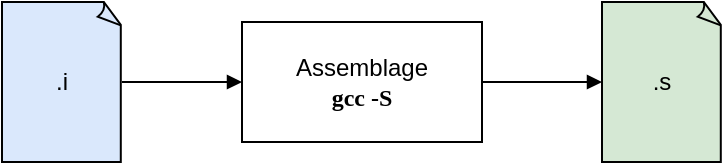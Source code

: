 <mxfile version="22.0.3" type="device">
  <diagram name="Page 1" id="Page-1">
    <mxGraphModel dx="1084" dy="926" grid="1" gridSize="10" guides="1" tooltips="1" connect="1" arrows="1" fold="1" page="1" pageScale="1" pageWidth="800" pageHeight="90" math="0" shadow="0">
      <root>
        <mxCell id="0" />
        <mxCell id="1" parent="0" />
        <UserObject label="" tags="Lien" id="32">
          <mxCell style="vsdxID=60;edgeStyle=none;startArrow=none;endArrow=block;startSize=5;endSize=5;strokeColor=#000000;spacingTop=0;spacingBottom=0;spacingLeft=0;spacingRight=0;verticalAlign=middle;html=1;labelBackgroundColor=#ffffff;rounded=0;" parent="1" source="5N89hjSIK9IrrvgTw9UO-34" target="zOPgCvn7CKchWAFiJJU7-35" edge="1">
            <mxGeometry relative="1" as="geometry">
              <mxPoint x="-1" as="offset" />
              <Array as="points" />
              <mxPoint x="550" y="44.131" as="targetPoint" />
              <mxPoint x="468" y="44.5" as="sourcePoint" />
            </mxGeometry>
          </mxCell>
        </UserObject>
        <UserObject label="" tags="Lien" id="33">
          <mxCell style="vsdxID=59;edgeStyle=none;startArrow=none;endArrow=block;startSize=5;endSize=5;strokeColor=#000000;spacingTop=0;spacingBottom=0;spacingLeft=0;spacingRight=0;verticalAlign=middle;html=1;labelBackgroundColor=#ffffff;rounded=0;exitX=1;exitY=0.5;exitDx=0;exitDy=0;exitPerimeter=0;" parent="1" source="zOPgCvn7CKchWAFiJJU7-34" target="5N89hjSIK9IrrvgTw9UO-34" edge="1">
            <mxGeometry relative="1" as="geometry">
              <mxPoint x="-1" as="offset" />
              <Array as="points" />
              <mxPoint x="258" y="44.134" as="sourcePoint" />
              <mxPoint x="337" y="44.5" as="targetPoint" />
            </mxGeometry>
          </mxCell>
        </UserObject>
        <UserObject label="" tags="Diagramme_de_flux Lien" id="34">
          <mxCell parent="1" vertex="1" visible="0">
            <mxGeometry as="geometry" />
          </mxCell>
        </UserObject>
        <mxCell id="zOPgCvn7CKchWAFiJJU7-34" value=".i" style="whiteSpace=wrap;html=1;shape=mxgraph.basic.document;fillColor=#dae8fc;strokeColor=#000000;" parent="1" vertex="1">
          <mxGeometry x="220" y="5" width="60" height="80" as="geometry" />
        </mxCell>
        <mxCell id="zOPgCvn7CKchWAFiJJU7-35" value=".s" style="whiteSpace=wrap;html=1;shape=mxgraph.basic.document;fillColor=#d5e8d4;strokeColor=#000000;" parent="1" vertex="1">
          <mxGeometry x="520" y="5" width="60" height="80" as="geometry" />
        </mxCell>
        <mxCell id="5N89hjSIK9IrrvgTw9UO-34" value="Assemblage&lt;br&gt;&lt;font face=&quot;Lucida Console&quot;&gt;&lt;b&gt;gcc -S&lt;/b&gt;&lt;/font&gt;" style="rounded=0;whiteSpace=wrap;html=1;" parent="1" vertex="1">
          <mxGeometry x="340" y="15" width="120" height="60" as="geometry" />
        </mxCell>
      </root>
    </mxGraphModel>
  </diagram>
</mxfile>
